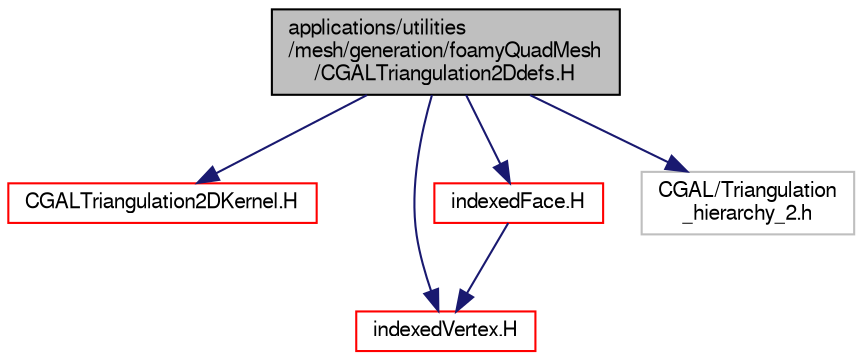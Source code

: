 digraph "applications/utilities/mesh/generation/foamyQuadMesh/CGALTriangulation2Ddefs.H"
{
  bgcolor="transparent";
  edge [fontname="FreeSans",fontsize="10",labelfontname="FreeSans",labelfontsize="10"];
  node [fontname="FreeSans",fontsize="10",shape=record];
  Node0 [label="applications/utilities\l/mesh/generation/foamyQuadMesh\l/CGALTriangulation2Ddefs.H",height=0.2,width=0.4,color="black", fillcolor="grey75", style="filled", fontcolor="black"];
  Node0 -> Node1 [color="midnightblue",fontsize="10",style="solid",fontname="FreeSans"];
  Node1 [label="CGALTriangulation2DKernel.H",height=0.2,width=0.4,color="red",URL="$a18446.html"];
  Node0 -> Node4 [color="midnightblue",fontsize="10",style="solid",fontname="FreeSans"];
  Node4 [label="indexedVertex.H",height=0.2,width=0.4,color="red",URL="$a38846.html"];
  Node0 -> Node7 [color="midnightblue",fontsize="10",style="solid",fontname="FreeSans"];
  Node7 [label="indexedFace.H",height=0.2,width=0.4,color="red",URL="$a18473.html"];
  Node7 -> Node4 [color="midnightblue",fontsize="10",style="solid",fontname="FreeSans"];
  Node0 -> Node9 [color="midnightblue",fontsize="10",style="solid",fontname="FreeSans"];
  Node9 [label="CGAL/Triangulation\l_hierarchy_2.h",height=0.2,width=0.4,color="grey75"];
}
